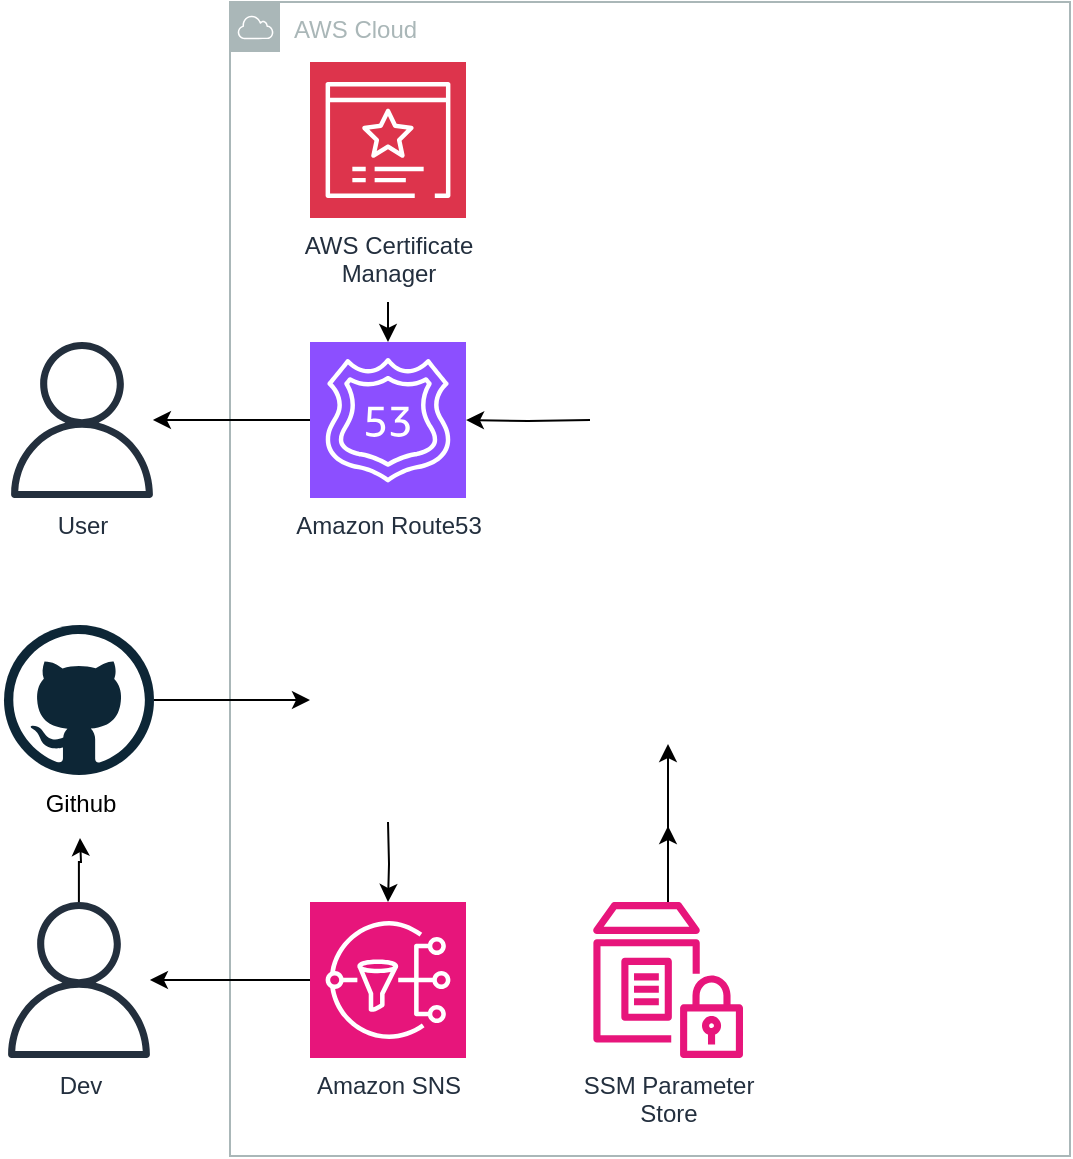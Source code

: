 <mxfile version="24.0.2" type="device">
  <diagram name="Page-1" id="7V0q1iXziWjbJMVkyrLb">
    <mxGraphModel dx="1904" dy="1445" grid="0" gridSize="10" guides="1" tooltips="1" connect="1" arrows="1" fold="1" page="1" pageScale="1" pageWidth="850" pageHeight="1100" math="0" shadow="0">
      <root>
        <mxCell id="0" />
        <mxCell id="1" parent="0" />
        <mxCell id="DPINjTwNFfzq0MEsFXgv-1" value="AWS Cloud" style="sketch=0;outlineConnect=0;gradientColor=none;html=1;whiteSpace=wrap;fontSize=12;fontStyle=0;shape=mxgraph.aws4.group;grIcon=mxgraph.aws4.group_aws_cloud;strokeColor=#AAB7B8;fillColor=none;verticalAlign=top;align=left;spacingLeft=30;fontColor=#AAB7B8;dashed=0;" parent="1" vertex="1">
          <mxGeometry x="160" y="280" width="420" height="577" as="geometry" />
        </mxCell>
        <mxCell id="DPINjTwNFfzq0MEsFXgv-10" style="edgeStyle=orthogonalEdgeStyle;rounded=0;orthogonalLoop=1;jettySize=auto;html=1;" parent="1" source="DPINjTwNFfzq0MEsFXgv-2" edge="1">
          <mxGeometry relative="1" as="geometry">
            <mxPoint x="200" y="629" as="targetPoint" />
          </mxGeometry>
        </mxCell>
        <mxCell id="DPINjTwNFfzq0MEsFXgv-2" value="Github" style="dashed=0;outlineConnect=0;html=1;align=center;labelPosition=center;verticalLabelPosition=bottom;verticalAlign=top;shape=mxgraph.weblogos.github" parent="1" vertex="1">
          <mxGeometry x="47" y="591.5" width="75" height="75" as="geometry" />
        </mxCell>
        <mxCell id="DPINjTwNFfzq0MEsFXgv-15" style="edgeStyle=orthogonalEdgeStyle;rounded=0;orthogonalLoop=1;jettySize=auto;html=1;" parent="1" target="DPINjTwNFfzq0MEsFXgv-8" edge="1">
          <mxGeometry relative="1" as="geometry">
            <mxPoint x="340" y="489" as="sourcePoint" />
          </mxGeometry>
        </mxCell>
        <mxCell id="DPINjTwNFfzq0MEsFXgv-21" style="edgeStyle=orthogonalEdgeStyle;rounded=0;orthogonalLoop=1;jettySize=auto;html=1;" parent="1" source="DPINjTwNFfzq0MEsFXgv-8" target="DPINjTwNFfzq0MEsFXgv-20" edge="1">
          <mxGeometry relative="1" as="geometry" />
        </mxCell>
        <mxCell id="DPINjTwNFfzq0MEsFXgv-8" value="Amazon Route53" style="sketch=0;points=[[0,0,0],[0.25,0,0],[0.5,0,0],[0.75,0,0],[1,0,0],[0,1,0],[0.25,1,0],[0.5,1,0],[0.75,1,0],[1,1,0],[0,0.25,0],[0,0.5,0],[0,0.75,0],[1,0.25,0],[1,0.5,0],[1,0.75,0]];outlineConnect=0;fontColor=#232F3E;fillColor=#8C4FFF;strokeColor=#ffffff;dashed=0;verticalLabelPosition=bottom;verticalAlign=top;align=center;html=1;fontSize=12;fontStyle=0;aspect=fixed;shape=mxgraph.aws4.resourceIcon;resIcon=mxgraph.aws4.route_53;" parent="1" vertex="1">
          <mxGeometry x="200" y="450" width="78" height="78" as="geometry" />
        </mxCell>
        <mxCell id="DPINjTwNFfzq0MEsFXgv-9" value="AWS Certificate&lt;br&gt;Manager" style="sketch=0;points=[[0,0,0],[0.25,0,0],[0.5,0,0],[0.75,0,0],[1,0,0],[0,1,0],[0.25,1,0],[0.5,1,0],[0.75,1,0],[1,1,0],[0,0.25,0],[0,0.5,0],[0,0.75,0],[1,0.25,0],[1,0.5,0],[1,0.75,0]];outlineConnect=0;fontColor=#232F3E;fillColor=#DD344C;strokeColor=#ffffff;dashed=0;verticalLabelPosition=bottom;verticalAlign=top;align=center;html=1;fontSize=12;fontStyle=0;aspect=fixed;shape=mxgraph.aws4.resourceIcon;resIcon=mxgraph.aws4.certificate_manager_3;" parent="1" vertex="1">
          <mxGeometry x="200" y="310" width="78" height="78" as="geometry" />
        </mxCell>
        <mxCell id="DPINjTwNFfzq0MEsFXgv-20" value="User" style="sketch=0;outlineConnect=0;fontColor=#232F3E;gradientColor=none;fillColor=#232F3D;strokeColor=none;dashed=0;verticalLabelPosition=bottom;verticalAlign=top;align=center;html=1;fontSize=12;fontStyle=0;aspect=fixed;pointerEvents=1;shape=mxgraph.aws4.user;" parent="1" vertex="1">
          <mxGeometry x="47" y="450" width="78" height="78" as="geometry" />
        </mxCell>
        <mxCell id="DPINjTwNFfzq0MEsFXgv-29" style="edgeStyle=orthogonalEdgeStyle;rounded=0;orthogonalLoop=1;jettySize=auto;html=1;" parent="1" source="DPINjTwNFfzq0MEsFXgv-22" edge="1">
          <mxGeometry relative="1" as="geometry">
            <mxPoint x="85" y="698" as="targetPoint" />
          </mxGeometry>
        </mxCell>
        <mxCell id="DPINjTwNFfzq0MEsFXgv-22" value="Dev" style="sketch=0;outlineConnect=0;fontColor=#232F3E;gradientColor=none;fillColor=#232F3D;strokeColor=none;dashed=0;verticalLabelPosition=bottom;verticalAlign=top;align=center;html=1;fontSize=12;fontStyle=0;aspect=fixed;pointerEvents=1;shape=mxgraph.aws4.user;" parent="1" vertex="1">
          <mxGeometry x="45.5" y="730" width="78" height="78" as="geometry" />
        </mxCell>
        <mxCell id="DPINjTwNFfzq0MEsFXgv-26" style="edgeStyle=orthogonalEdgeStyle;rounded=0;orthogonalLoop=1;jettySize=auto;html=1;" parent="1" source="DPINjTwNFfzq0MEsFXgv-24" target="DPINjTwNFfzq0MEsFXgv-22" edge="1">
          <mxGeometry relative="1" as="geometry" />
        </mxCell>
        <mxCell id="DPINjTwNFfzq0MEsFXgv-24" value="Amazon SNS" style="sketch=0;points=[[0,0,0],[0.25,0,0],[0.5,0,0],[0.75,0,0],[1,0,0],[0,1,0],[0.25,1,0],[0.5,1,0],[0.75,1,0],[1,1,0],[0,0.25,0],[0,0.5,0],[0,0.75,0],[1,0.25,0],[1,0.5,0],[1,0.75,0]];outlineConnect=0;fontColor=#232F3E;fillColor=#E7157B;strokeColor=#ffffff;dashed=0;verticalLabelPosition=bottom;verticalAlign=top;align=center;html=1;fontSize=12;fontStyle=0;aspect=fixed;shape=mxgraph.aws4.resourceIcon;resIcon=mxgraph.aws4.sns;" parent="1" vertex="1">
          <mxGeometry x="200" y="730" width="78" height="78" as="geometry" />
        </mxCell>
        <mxCell id="DPINjTwNFfzq0MEsFXgv-25" style="edgeStyle=orthogonalEdgeStyle;rounded=0;orthogonalLoop=1;jettySize=auto;html=1;entryX=0.5;entryY=0;entryDx=0;entryDy=0;entryPerimeter=0;" parent="1" target="DPINjTwNFfzq0MEsFXgv-24" edge="1">
          <mxGeometry relative="1" as="geometry">
            <mxPoint x="239" y="690" as="sourcePoint" />
          </mxGeometry>
        </mxCell>
        <mxCell id="DPINjTwNFfzq0MEsFXgv-27" style="edgeStyle=orthogonalEdgeStyle;rounded=0;orthogonalLoop=1;jettySize=auto;html=1;entryX=0.5;entryY=0;entryDx=0;entryDy=0;entryPerimeter=0;" parent="1" target="DPINjTwNFfzq0MEsFXgv-8" edge="1">
          <mxGeometry relative="1" as="geometry">
            <mxPoint x="239" y="430" as="sourcePoint" />
          </mxGeometry>
        </mxCell>
        <mxCell id="Iw6IQCgnjjC6bGtOU1Hg-2" style="edgeStyle=orthogonalEdgeStyle;rounded=0;orthogonalLoop=1;jettySize=auto;html=1;" parent="1" source="Iw6IQCgnjjC6bGtOU1Hg-1" edge="1">
          <mxGeometry relative="1" as="geometry">
            <mxPoint x="379" y="692" as="targetPoint" />
          </mxGeometry>
        </mxCell>
        <mxCell id="q9lsJixDyhJBHbiwm2dp-2" value="" style="edgeStyle=orthogonalEdgeStyle;rounded=0;orthogonalLoop=1;jettySize=auto;html=1;" edge="1" parent="1" source="Iw6IQCgnjjC6bGtOU1Hg-1">
          <mxGeometry relative="1" as="geometry">
            <mxPoint x="379" y="651" as="targetPoint" />
          </mxGeometry>
        </mxCell>
        <mxCell id="Iw6IQCgnjjC6bGtOU1Hg-1" value="SSM Parameter&lt;div&gt;Store&lt;/div&gt;" style="sketch=0;outlineConnect=0;fontColor=#232F3E;gradientColor=none;fillColor=#E7157B;strokeColor=none;dashed=0;verticalLabelPosition=bottom;verticalAlign=top;align=center;html=1;fontSize=12;fontStyle=0;aspect=fixed;pointerEvents=1;shape=mxgraph.aws4.parameter_store;" parent="1" vertex="1">
          <mxGeometry x="341.5" y="730" width="75" height="78" as="geometry" />
        </mxCell>
      </root>
    </mxGraphModel>
  </diagram>
</mxfile>
